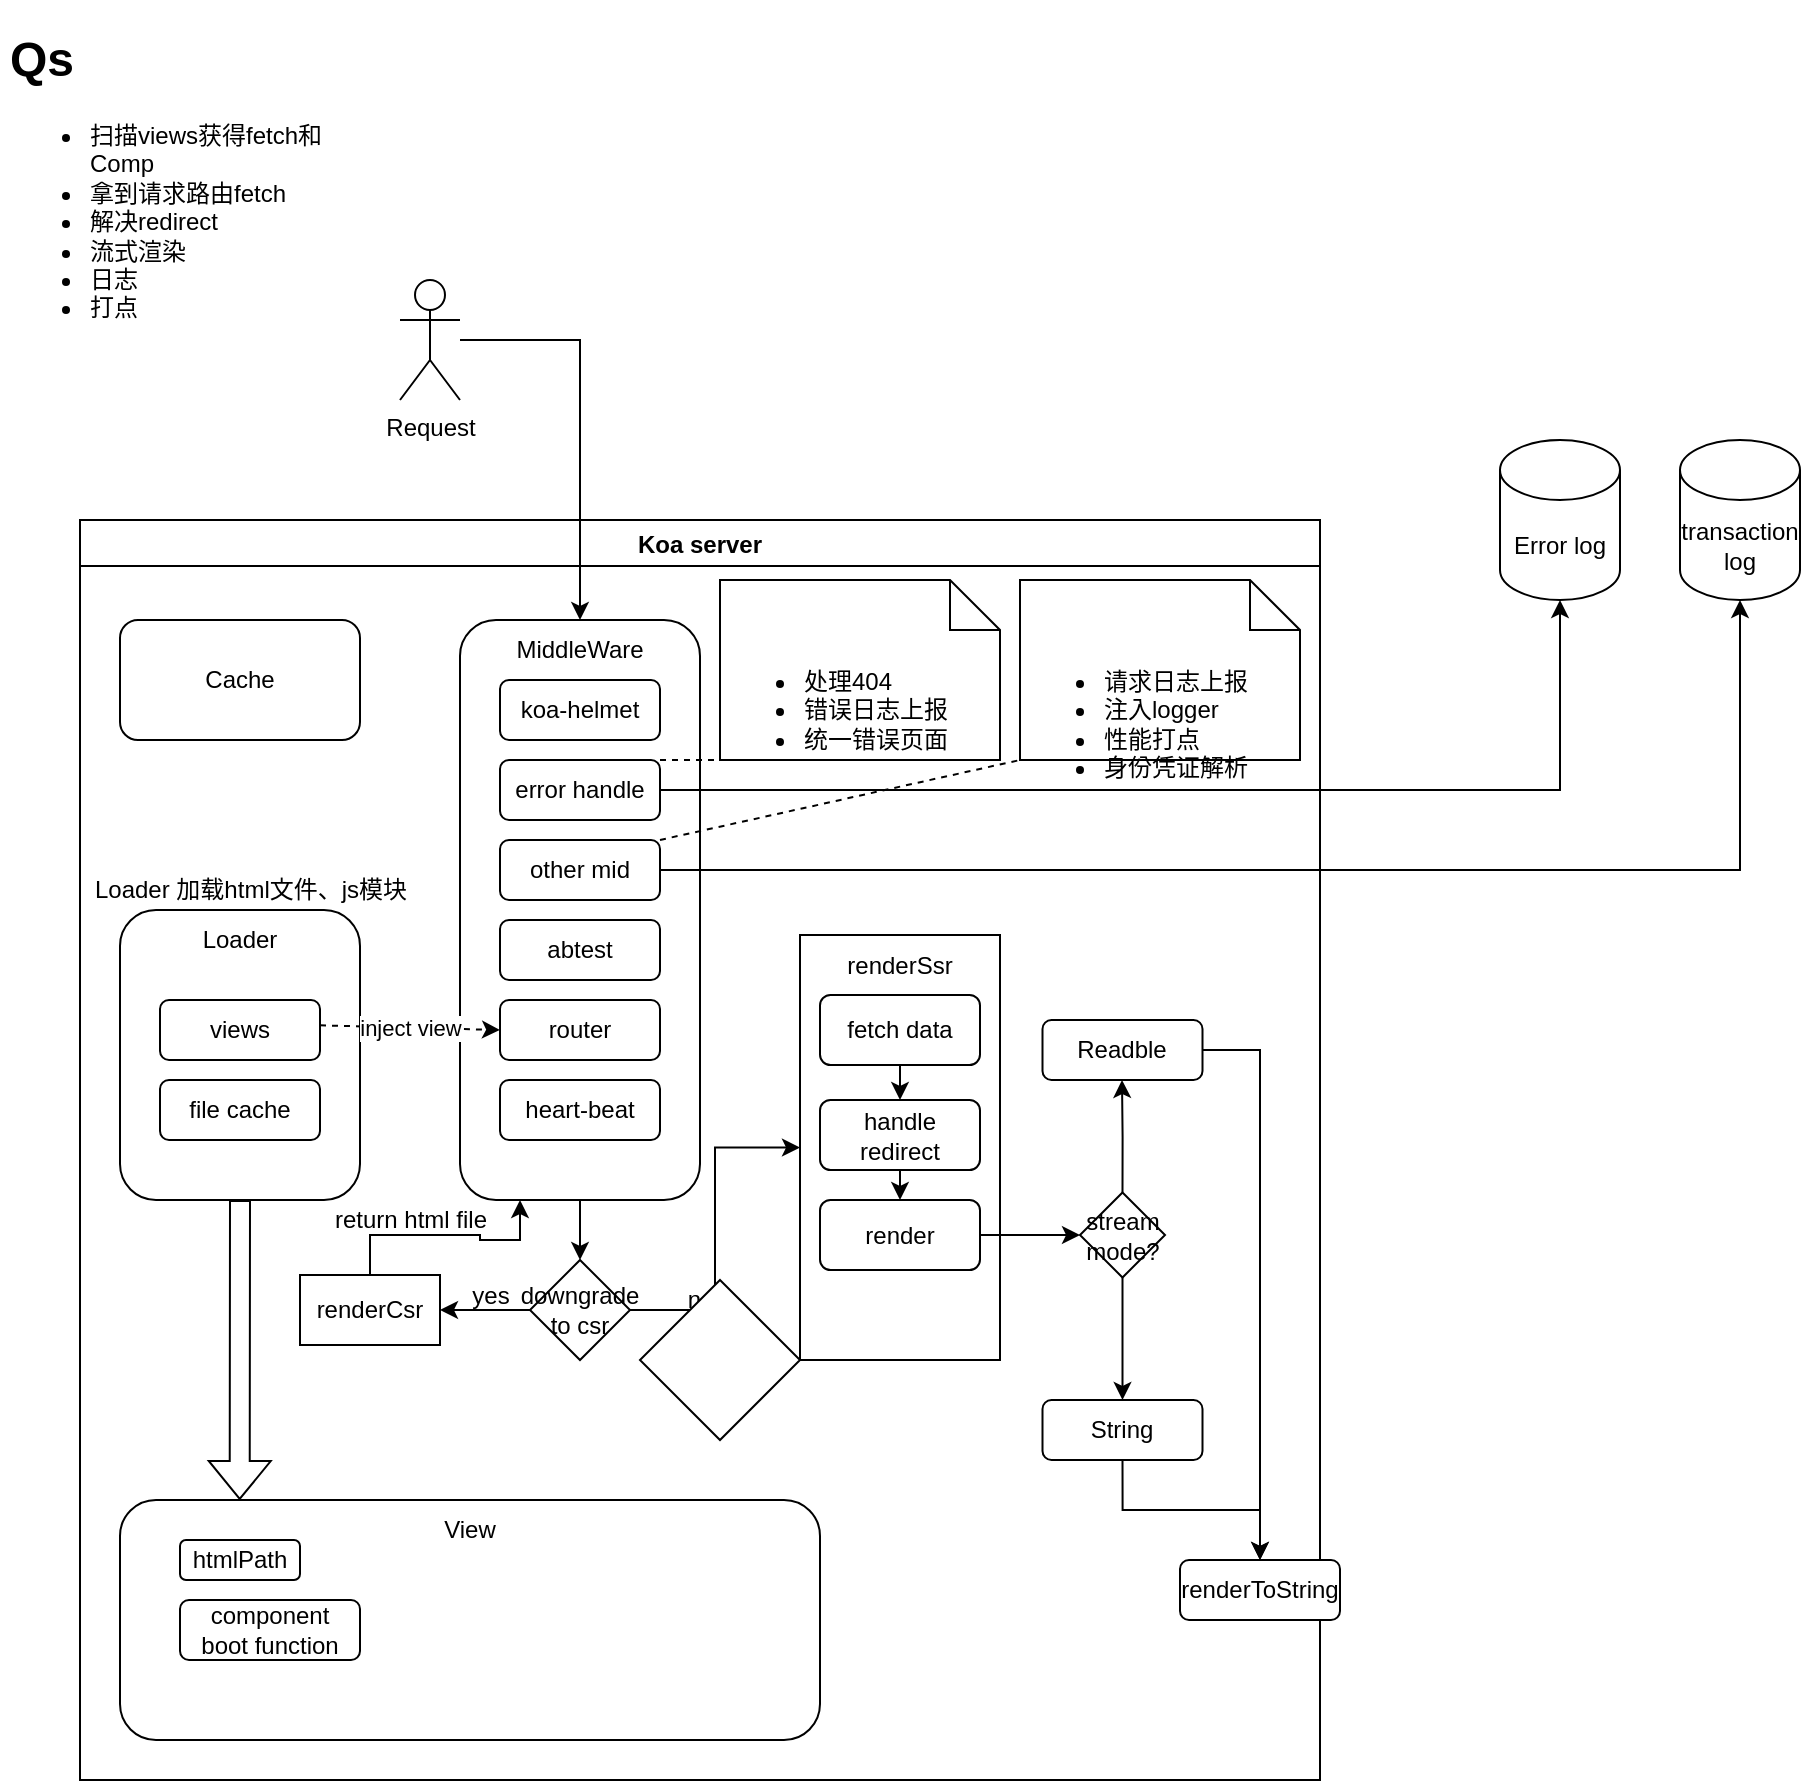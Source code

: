 <mxfile version="16.2.2" type="github">
  <diagram name="Page-1" id="52a04d89-c75d-2922-d76d-85b35f80e030">
    <mxGraphModel dx="813" dy="522" grid="1" gridSize="10" guides="1" tooltips="1" connect="1" arrows="1" fold="1" page="1" pageScale="1" pageWidth="1100" pageHeight="850" background="none" math="0" shadow="0">
      <root>
        <mxCell id="0" />
        <mxCell id="1" parent="0" />
        <mxCell id="tIwHrmOdtHiu5mDoxhR2-10" value="Koa server" style="swimlane;" parent="1" vertex="1">
          <mxGeometry x="50" y="260" width="620" height="630" as="geometry" />
        </mxCell>
        <mxCell id="tIwHrmOdtHiu5mDoxhR2-9" value="Cache" style="rounded=1;whiteSpace=wrap;html=1;" parent="tIwHrmOdtHiu5mDoxhR2-10" vertex="1">
          <mxGeometry x="20" y="50" width="120" height="60" as="geometry" />
        </mxCell>
        <mxCell id="7jh4-iXoxcuFFIxaprjl-4" value="" style="group" parent="tIwHrmOdtHiu5mDoxhR2-10" vertex="1" connectable="0">
          <mxGeometry x="190" y="50" width="290" height="370" as="geometry" />
        </mxCell>
        <mxCell id="7jh4-iXoxcuFFIxaprjl-2" value="" style="rounded=1;whiteSpace=wrap;html=1;" parent="7jh4-iXoxcuFFIxaprjl-4" vertex="1">
          <mxGeometry width="120" height="290" as="geometry" />
        </mxCell>
        <mxCell id="tIwHrmOdtHiu5mDoxhR2-12" value="koa-helmet" style="rounded=1;whiteSpace=wrap;html=1;" parent="7jh4-iXoxcuFFIxaprjl-4" vertex="1">
          <mxGeometry x="20" y="30" width="80" height="30" as="geometry" />
        </mxCell>
        <mxCell id="tIwHrmOdtHiu5mDoxhR2-13" value="error handle" style="rounded=1;whiteSpace=wrap;html=1;" parent="7jh4-iXoxcuFFIxaprjl-4" vertex="1">
          <mxGeometry x="20" y="70" width="80" height="30" as="geometry" />
        </mxCell>
        <mxCell id="7jh4-iXoxcuFFIxaprjl-5" value="MiddleWare" style="text;html=1;strokeColor=none;fillColor=none;align=center;verticalAlign=middle;whiteSpace=wrap;rounded=0;" parent="7jh4-iXoxcuFFIxaprjl-4" vertex="1">
          <mxGeometry x="30" width="60" height="30" as="geometry" />
        </mxCell>
        <mxCell id="7jh4-iXoxcuFFIxaprjl-27" value="other mid" style="rounded=1;whiteSpace=wrap;html=1;" parent="7jh4-iXoxcuFFIxaprjl-4" vertex="1">
          <mxGeometry x="20" y="110" width="80" height="30" as="geometry" />
        </mxCell>
        <mxCell id="7jh4-iXoxcuFFIxaprjl-33" value="abtest" style="rounded=1;whiteSpace=wrap;html=1;" parent="7jh4-iXoxcuFFIxaprjl-4" vertex="1">
          <mxGeometry x="20" y="150" width="80" height="30" as="geometry" />
        </mxCell>
        <mxCell id="7jh4-iXoxcuFFIxaprjl-34" value="router" style="rounded=1;whiteSpace=wrap;html=1;" parent="7jh4-iXoxcuFFIxaprjl-4" vertex="1">
          <mxGeometry x="20" y="190" width="80" height="30" as="geometry" />
        </mxCell>
        <mxCell id="7jh4-iXoxcuFFIxaprjl-35" value="heart-beat" style="rounded=1;whiteSpace=wrap;html=1;" parent="7jh4-iXoxcuFFIxaprjl-4" vertex="1">
          <mxGeometry x="20" y="230" width="80" height="30" as="geometry" />
        </mxCell>
        <mxCell id="7jh4-iXoxcuFFIxaprjl-21" value="&lt;ul&gt;&lt;li&gt;处理404&lt;/li&gt;&lt;li&gt;错误日志上报&lt;/li&gt;&lt;li&gt;统一错误页面&lt;/li&gt;&lt;/ul&gt;" style="shape=note2;boundedLbl=1;whiteSpace=wrap;html=1;size=25;verticalAlign=top;align=left;" parent="tIwHrmOdtHiu5mDoxhR2-10" vertex="1">
          <mxGeometry x="320" y="30" width="140" height="90" as="geometry" />
        </mxCell>
        <mxCell id="7jh4-iXoxcuFFIxaprjl-23" value="" style="endArrow=none;dashed=1;html=1;rounded=0;exitX=1;exitY=0;exitDx=0;exitDy=0;entryX=0.5;entryY=1;entryDx=0;entryDy=0;entryPerimeter=0;" parent="tIwHrmOdtHiu5mDoxhR2-10" source="tIwHrmOdtHiu5mDoxhR2-13" target="7jh4-iXoxcuFFIxaprjl-21" edge="1">
          <mxGeometry width="50" height="50" relative="1" as="geometry">
            <mxPoint x="360" y="-120" as="sourcePoint" />
            <mxPoint x="390" y="-140" as="targetPoint" />
          </mxGeometry>
        </mxCell>
        <mxCell id="7jh4-iXoxcuFFIxaprjl-28" value="&lt;ul&gt;&lt;li&gt;请求日志上报&lt;/li&gt;&lt;li&gt;注入logger&lt;/li&gt;&lt;li&gt;性能打点&lt;/li&gt;&lt;li&gt;身份凭证解析&lt;/li&gt;&lt;/ul&gt;" style="shape=note2;boundedLbl=1;whiteSpace=wrap;html=1;size=25;verticalAlign=top;align=left;" parent="tIwHrmOdtHiu5mDoxhR2-10" vertex="1">
          <mxGeometry x="470" y="30" width="140" height="90" as="geometry" />
        </mxCell>
        <mxCell id="7jh4-iXoxcuFFIxaprjl-30" value="" style="endArrow=none;dashed=1;html=1;rounded=0;exitX=1;exitY=0;exitDx=0;exitDy=0;entryX=0;entryY=1;entryDx=0;entryDy=0;entryPerimeter=0;" parent="tIwHrmOdtHiu5mDoxhR2-10" source="7jh4-iXoxcuFFIxaprjl-27" target="7jh4-iXoxcuFFIxaprjl-28" edge="1">
          <mxGeometry width="50" height="50" relative="1" as="geometry">
            <mxPoint x="340" y="164" as="sourcePoint" />
            <mxPoint x="440" y="164" as="targetPoint" />
          </mxGeometry>
        </mxCell>
        <mxCell id="1rME_TI9bVdFKtMDWncs-13" value="" style="group" vertex="1" connectable="0" parent="tIwHrmOdtHiu5mDoxhR2-10">
          <mxGeometry x="20" y="195" width="120" height="145" as="geometry" />
        </mxCell>
        <mxCell id="7jh4-iXoxcuFFIxaprjl-36" value="" style="rounded=1;whiteSpace=wrap;html=1;" parent="1rME_TI9bVdFKtMDWncs-13" vertex="1">
          <mxGeometry width="120" height="145" as="geometry" />
        </mxCell>
        <mxCell id="1rME_TI9bVdFKtMDWncs-1" value="Loader" style="text;html=1;strokeColor=none;fillColor=none;align=center;verticalAlign=middle;whiteSpace=wrap;rounded=0;" vertex="1" parent="1rME_TI9bVdFKtMDWncs-13">
          <mxGeometry x="30" width="60" height="30" as="geometry" />
        </mxCell>
        <mxCell id="1rME_TI9bVdFKtMDWncs-11" value="views" style="rounded=1;whiteSpace=wrap;html=1;" vertex="1" parent="1rME_TI9bVdFKtMDWncs-13">
          <mxGeometry x="20" y="45" width="80" height="30" as="geometry" />
        </mxCell>
        <mxCell id="1rME_TI9bVdFKtMDWncs-84" value="file cache" style="rounded=1;whiteSpace=wrap;html=1;" vertex="1" parent="1rME_TI9bVdFKtMDWncs-13">
          <mxGeometry x="20" y="85" width="80" height="30" as="geometry" />
        </mxCell>
        <mxCell id="1rME_TI9bVdFKtMDWncs-21" value="" style="endArrow=classic;html=1;rounded=0;dashed=1;exitX=1;exitY=0.422;exitDx=0;exitDy=0;exitPerimeter=0;entryX=0;entryY=0.5;entryDx=0;entryDy=0;" edge="1" parent="tIwHrmOdtHiu5mDoxhR2-10" source="1rME_TI9bVdFKtMDWncs-11" target="7jh4-iXoxcuFFIxaprjl-34">
          <mxGeometry relative="1" as="geometry">
            <mxPoint x="140" y="350" as="sourcePoint" />
            <mxPoint x="240" y="350" as="targetPoint" />
          </mxGeometry>
        </mxCell>
        <mxCell id="1rME_TI9bVdFKtMDWncs-22" value="inject view" style="edgeLabel;resizable=0;html=1;align=center;verticalAlign=middle;" connectable="0" vertex="1" parent="1rME_TI9bVdFKtMDWncs-21">
          <mxGeometry relative="1" as="geometry" />
        </mxCell>
        <mxCell id="1rME_TI9bVdFKtMDWncs-31" style="edgeStyle=orthogonalEdgeStyle;rounded=0;orthogonalLoop=1;jettySize=auto;html=1;exitX=1;exitY=0.5;exitDx=0;exitDy=0;entryX=0;entryY=0.5;entryDx=0;entryDy=0;" edge="1" parent="tIwHrmOdtHiu5mDoxhR2-10" source="1rME_TI9bVdFKtMDWncs-23" target="1rME_TI9bVdFKtMDWncs-26">
          <mxGeometry relative="1" as="geometry" />
        </mxCell>
        <mxCell id="1rME_TI9bVdFKtMDWncs-23" value="downgrade to csr" style="rhombus;whiteSpace=wrap;html=1;labelBackgroundColor=none;" vertex="1" parent="tIwHrmOdtHiu5mDoxhR2-10">
          <mxGeometry x="225" y="370" width="50" height="50" as="geometry" />
        </mxCell>
        <mxCell id="1rME_TI9bVdFKtMDWncs-24" style="edgeStyle=orthogonalEdgeStyle;rounded=0;orthogonalLoop=1;jettySize=auto;html=1;exitX=0.5;exitY=1;exitDx=0;exitDy=0;entryX=0.5;entryY=0;entryDx=0;entryDy=0;" edge="1" parent="tIwHrmOdtHiu5mDoxhR2-10" source="7jh4-iXoxcuFFIxaprjl-2" target="1rME_TI9bVdFKtMDWncs-23">
          <mxGeometry relative="1" as="geometry" />
        </mxCell>
        <mxCell id="1rME_TI9bVdFKtMDWncs-71" style="edgeStyle=orthogonalEdgeStyle;rounded=0;orthogonalLoop=1;jettySize=auto;html=1;exitX=0.5;exitY=0;exitDx=0;exitDy=0;entryX=0.25;entryY=1;entryDx=0;entryDy=0;" edge="1" parent="tIwHrmOdtHiu5mDoxhR2-10" source="1rME_TI9bVdFKtMDWncs-25" target="7jh4-iXoxcuFFIxaprjl-2">
          <mxGeometry relative="1" as="geometry" />
        </mxCell>
        <mxCell id="1rME_TI9bVdFKtMDWncs-25" value="renderCsr" style="rounded=0;whiteSpace=wrap;html=1;labelBackgroundColor=none;" vertex="1" parent="tIwHrmOdtHiu5mDoxhR2-10">
          <mxGeometry x="110" y="377.5" width="70" height="35" as="geometry" />
        </mxCell>
        <mxCell id="1rME_TI9bVdFKtMDWncs-34" value="" style="rounded=1;whiteSpace=wrap;html=1;labelBackgroundColor=none;" vertex="1" parent="tIwHrmOdtHiu5mDoxhR2-10">
          <mxGeometry x="20" y="490" width="350" height="120" as="geometry" />
        </mxCell>
        <mxCell id="1rME_TI9bVdFKtMDWncs-35" value="View" style="text;html=1;strokeColor=none;fillColor=none;align=center;verticalAlign=middle;whiteSpace=wrap;rounded=0;labelBackgroundColor=none;" vertex="1" parent="tIwHrmOdtHiu5mDoxhR2-10">
          <mxGeometry x="165" y="490" width="60" height="30" as="geometry" />
        </mxCell>
        <mxCell id="1rME_TI9bVdFKtMDWncs-36" value="htmlPath" style="rounded=1;whiteSpace=wrap;html=1;labelBackgroundColor=none;" vertex="1" parent="tIwHrmOdtHiu5mDoxhR2-10">
          <mxGeometry x="50" y="510" width="60" height="20" as="geometry" />
        </mxCell>
        <mxCell id="1rME_TI9bVdFKtMDWncs-37" value="" style="shape=flexArrow;endArrow=classic;html=1;rounded=0;entryX=0.171;entryY=0;entryDx=0;entryDy=0;entryPerimeter=0;" edge="1" parent="tIwHrmOdtHiu5mDoxhR2-10" target="1rME_TI9bVdFKtMDWncs-34">
          <mxGeometry width="50" height="50" relative="1" as="geometry">
            <mxPoint x="80" y="340" as="sourcePoint" />
            <mxPoint x="140" y="350" as="targetPoint" />
          </mxGeometry>
        </mxCell>
        <mxCell id="1rME_TI9bVdFKtMDWncs-27" style="edgeStyle=orthogonalEdgeStyle;rounded=0;orthogonalLoop=1;jettySize=auto;html=1;entryX=1;entryY=0.5;entryDx=0;entryDy=0;" edge="1" parent="tIwHrmOdtHiu5mDoxhR2-10" source="1rME_TI9bVdFKtMDWncs-23" target="1rME_TI9bVdFKtMDWncs-25">
          <mxGeometry relative="1" as="geometry" />
        </mxCell>
        <mxCell id="1rME_TI9bVdFKtMDWncs-30" value="" style="group" vertex="1" connectable="0" parent="tIwHrmOdtHiu5mDoxhR2-10">
          <mxGeometry x="190" y="377.5" width="30" height="20" as="geometry" />
        </mxCell>
        <mxCell id="1rME_TI9bVdFKtMDWncs-29" value="yes" style="text;html=1;align=center;verticalAlign=middle;resizable=0;points=[];autosize=1;strokeColor=none;fillColor=none;" vertex="1" parent="1rME_TI9bVdFKtMDWncs-30">
          <mxGeometry width="30" height="20" as="geometry" />
        </mxCell>
        <mxCell id="1rME_TI9bVdFKtMDWncs-72" value="return html file" style="text;html=1;align=center;verticalAlign=middle;resizable=0;points=[];autosize=1;strokeColor=none;fillColor=none;" vertex="1" parent="tIwHrmOdtHiu5mDoxhR2-10">
          <mxGeometry x="120" y="340" width="90" height="20" as="geometry" />
        </mxCell>
        <mxCell id="1rME_TI9bVdFKtMDWncs-75" value="" style="group" vertex="1" connectable="0" parent="tIwHrmOdtHiu5mDoxhR2-10">
          <mxGeometry x="360" y="207.5" width="210" height="262.5" as="geometry" />
        </mxCell>
        <mxCell id="1rME_TI9bVdFKtMDWncs-26" value="" style="rounded=0;whiteSpace=wrap;html=1;labelBackgroundColor=none;" vertex="1" parent="1rME_TI9bVdFKtMDWncs-75">
          <mxGeometry width="100" height="212.5" as="geometry" />
        </mxCell>
        <mxCell id="1rME_TI9bVdFKtMDWncs-74" value="renderSsr" style="text;html=1;strokeColor=none;fillColor=none;align=center;verticalAlign=middle;whiteSpace=wrap;rounded=0;labelBackgroundColor=none;" vertex="1" parent="1rME_TI9bVdFKtMDWncs-75">
          <mxGeometry x="7.143" width="85.714" height="30" as="geometry" />
        </mxCell>
        <mxCell id="1rME_TI9bVdFKtMDWncs-78" style="edgeStyle=orthogonalEdgeStyle;rounded=0;orthogonalLoop=1;jettySize=auto;html=1;exitX=0.5;exitY=1;exitDx=0;exitDy=0;entryX=0.5;entryY=0;entryDx=0;entryDy=0;" edge="1" parent="1rME_TI9bVdFKtMDWncs-75" source="1rME_TI9bVdFKtMDWncs-76" target="1rME_TI9bVdFKtMDWncs-77">
          <mxGeometry relative="1" as="geometry" />
        </mxCell>
        <mxCell id="1rME_TI9bVdFKtMDWncs-76" value="fetch data" style="rounded=1;whiteSpace=wrap;html=1;labelBackgroundColor=none;" vertex="1" parent="1rME_TI9bVdFKtMDWncs-75">
          <mxGeometry x="10" y="30" width="80" height="35" as="geometry" />
        </mxCell>
        <mxCell id="1rME_TI9bVdFKtMDWncs-82" style="edgeStyle=orthogonalEdgeStyle;rounded=0;orthogonalLoop=1;jettySize=auto;html=1;exitX=0.5;exitY=1;exitDx=0;exitDy=0;entryX=0.5;entryY=0;entryDx=0;entryDy=0;" edge="1" parent="1rME_TI9bVdFKtMDWncs-75" source="1rME_TI9bVdFKtMDWncs-77" target="1rME_TI9bVdFKtMDWncs-80">
          <mxGeometry relative="1" as="geometry" />
        </mxCell>
        <mxCell id="1rME_TI9bVdFKtMDWncs-77" value="handle redirect" style="rounded=1;whiteSpace=wrap;html=1;labelBackgroundColor=none;" vertex="1" parent="1rME_TI9bVdFKtMDWncs-75">
          <mxGeometry x="10" y="82.5" width="80" height="35" as="geometry" />
        </mxCell>
        <mxCell id="1rME_TI9bVdFKtMDWncs-88" style="edgeStyle=orthogonalEdgeStyle;rounded=0;orthogonalLoop=1;jettySize=auto;html=1;exitX=1;exitY=0.5;exitDx=0;exitDy=0;entryX=0;entryY=0.5;entryDx=0;entryDy=0;" edge="1" parent="1rME_TI9bVdFKtMDWncs-75" source="1rME_TI9bVdFKtMDWncs-80" target="1rME_TI9bVdFKtMDWncs-87">
          <mxGeometry relative="1" as="geometry" />
        </mxCell>
        <mxCell id="1rME_TI9bVdFKtMDWncs-80" value="render" style="rounded=1;whiteSpace=wrap;html=1;labelBackgroundColor=none;" vertex="1" parent="1rME_TI9bVdFKtMDWncs-75">
          <mxGeometry x="10.0" y="132.5" width="80" height="35" as="geometry" />
        </mxCell>
        <mxCell id="1rME_TI9bVdFKtMDWncs-92" style="edgeStyle=orthogonalEdgeStyle;rounded=0;orthogonalLoop=1;jettySize=auto;html=1;exitX=0.5;exitY=1;exitDx=0;exitDy=0;" edge="1" parent="1rME_TI9bVdFKtMDWncs-75" source="1rME_TI9bVdFKtMDWncs-87" target="1rME_TI9bVdFKtMDWncs-91">
          <mxGeometry relative="1" as="geometry" />
        </mxCell>
        <mxCell id="1rME_TI9bVdFKtMDWncs-87" value="stream mode?" style="rhombus;whiteSpace=wrap;html=1;labelBackgroundColor=none;" vertex="1" parent="1rME_TI9bVdFKtMDWncs-75">
          <mxGeometry x="140" y="128.75" width="42.5" height="42.5" as="geometry" />
        </mxCell>
        <mxCell id="1rME_TI9bVdFKtMDWncs-90" value="Readble" style="rounded=1;whiteSpace=wrap;html=1;" vertex="1" parent="1rME_TI9bVdFKtMDWncs-75">
          <mxGeometry x="121.25" y="42.5" width="80" height="30" as="geometry" />
        </mxCell>
        <mxCell id="1rME_TI9bVdFKtMDWncs-91" value="String" style="rounded=1;whiteSpace=wrap;html=1;" vertex="1" parent="1rME_TI9bVdFKtMDWncs-75">
          <mxGeometry x="121.25" y="232.5" width="80" height="30" as="geometry" />
        </mxCell>
        <mxCell id="1rME_TI9bVdFKtMDWncs-79" value="component&lt;br&gt;boot function" style="rounded=1;whiteSpace=wrap;html=1;labelBackgroundColor=none;" vertex="1" parent="tIwHrmOdtHiu5mDoxhR2-10">
          <mxGeometry x="50" y="540" width="90" height="30" as="geometry" />
        </mxCell>
        <mxCell id="1rME_TI9bVdFKtMDWncs-85" value="Loader 加载html文件、js模块" style="text;html=1;align=center;verticalAlign=middle;resizable=0;points=[];autosize=1;strokeColor=none;fillColor=none;" vertex="1" parent="tIwHrmOdtHiu5mDoxhR2-10">
          <mxGeometry y="175" width="170" height="20" as="geometry" />
        </mxCell>
        <mxCell id="1rME_TI9bVdFKtMDWncs-93" value="renderToString" style="rounded=1;whiteSpace=wrap;html=1;" vertex="1" parent="tIwHrmOdtHiu5mDoxhR2-10">
          <mxGeometry x="550" y="520" width="80" height="30" as="geometry" />
        </mxCell>
        <mxCell id="1rME_TI9bVdFKtMDWncs-94" style="edgeStyle=orthogonalEdgeStyle;rounded=0;orthogonalLoop=1;jettySize=auto;html=1;exitX=0.5;exitY=1;exitDx=0;exitDy=0;entryX=0.5;entryY=0;entryDx=0;entryDy=0;" edge="1" parent="tIwHrmOdtHiu5mDoxhR2-10" source="1rME_TI9bVdFKtMDWncs-91" target="1rME_TI9bVdFKtMDWncs-93">
          <mxGeometry relative="1" as="geometry" />
        </mxCell>
        <mxCell id="1rME_TI9bVdFKtMDWncs-95" style="edgeStyle=orthogonalEdgeStyle;rounded=0;orthogonalLoop=1;jettySize=auto;html=1;exitX=1;exitY=0.5;exitDx=0;exitDy=0;entryX=0.5;entryY=0;entryDx=0;entryDy=0;" edge="1" parent="tIwHrmOdtHiu5mDoxhR2-10" source="1rME_TI9bVdFKtMDWncs-90" target="1rME_TI9bVdFKtMDWncs-93">
          <mxGeometry relative="1" as="geometry">
            <mxPoint x="561" y="520" as="targetPoint" />
          </mxGeometry>
        </mxCell>
        <mxCell id="tIwHrmOdtHiu5mDoxhR2-4" value="&lt;h1&gt;Qs&lt;/h1&gt;&lt;p&gt;&lt;/p&gt;&lt;ul&gt;&lt;li&gt;扫描views获得fetch和Comp&lt;/li&gt;&lt;li&gt;拿到请求路由fetch&lt;/li&gt;&lt;li&gt;解决redirect&lt;/li&gt;&lt;li&gt;流式渲染&lt;/li&gt;&lt;li&gt;日志&lt;/li&gt;&lt;li&gt;打点&lt;/li&gt;&lt;/ul&gt;&lt;p&gt;&lt;/p&gt;" style="text;html=1;strokeColor=none;fillColor=none;spacing=5;spacingTop=-20;whiteSpace=wrap;overflow=hidden;rounded=0;" parent="1" vertex="1">
          <mxGeometry x="10" y="10" width="190" height="150" as="geometry" />
        </mxCell>
        <mxCell id="7jh4-iXoxcuFFIxaprjl-11" value="Error log" style="shape=cylinder3;whiteSpace=wrap;html=1;boundedLbl=1;backgroundOutline=1;size=15;" parent="1" vertex="1">
          <mxGeometry x="760" y="220" width="60" height="80" as="geometry" />
        </mxCell>
        <mxCell id="7jh4-iXoxcuFFIxaprjl-12" style="edgeStyle=orthogonalEdgeStyle;rounded=0;orthogonalLoop=1;jettySize=auto;html=1;exitX=1;exitY=0.5;exitDx=0;exitDy=0;entryX=0.5;entryY=1;entryDx=0;entryDy=0;entryPerimeter=0;" parent="1" source="tIwHrmOdtHiu5mDoxhR2-13" target="7jh4-iXoxcuFFIxaprjl-11" edge="1">
          <mxGeometry relative="1" as="geometry" />
        </mxCell>
        <mxCell id="7jh4-iXoxcuFFIxaprjl-14" value="" style="edgeStyle=orthogonalEdgeStyle;rounded=0;orthogonalLoop=1;jettySize=auto;html=1;entryX=0.5;entryY=0;entryDx=0;entryDy=0;" parent="1" source="7jh4-iXoxcuFFIxaprjl-13" target="7jh4-iXoxcuFFIxaprjl-5" edge="1">
          <mxGeometry relative="1" as="geometry">
            <mxPoint x="225" y="340" as="targetPoint" />
          </mxGeometry>
        </mxCell>
        <mxCell id="7jh4-iXoxcuFFIxaprjl-13" value="Request&lt;br&gt;" style="shape=umlActor;verticalLabelPosition=bottom;verticalAlign=top;html=1;outlineConnect=0;" parent="1" vertex="1">
          <mxGeometry x="210" y="140" width="30" height="60" as="geometry" />
        </mxCell>
        <mxCell id="7jh4-iXoxcuFFIxaprjl-31" value="transaction log" style="shape=cylinder3;whiteSpace=wrap;html=1;boundedLbl=1;backgroundOutline=1;size=15;" parent="1" vertex="1">
          <mxGeometry x="850" y="220" width="60" height="80" as="geometry" />
        </mxCell>
        <mxCell id="7jh4-iXoxcuFFIxaprjl-32" style="edgeStyle=orthogonalEdgeStyle;rounded=0;orthogonalLoop=1;jettySize=auto;html=1;exitX=1;exitY=0.5;exitDx=0;exitDy=0;entryX=0.5;entryY=1;entryDx=0;entryDy=0;entryPerimeter=0;" parent="1" source="7jh4-iXoxcuFFIxaprjl-27" target="7jh4-iXoxcuFFIxaprjl-31" edge="1">
          <mxGeometry relative="1" as="geometry" />
        </mxCell>
        <mxCell id="1rME_TI9bVdFKtMDWncs-32" value="no" style="text;html=1;align=center;verticalAlign=middle;resizable=0;points=[];autosize=1;strokeColor=none;fillColor=none;" vertex="1" parent="1">
          <mxGeometry x="345" y="640" width="30" height="20" as="geometry" />
        </mxCell>
        <mxCell id="1rME_TI9bVdFKtMDWncs-86" value="" style="rhombus;whiteSpace=wrap;html=1;labelBackgroundColor=none;" vertex="1" parent="1">
          <mxGeometry x="330" y="640" width="80" height="80" as="geometry" />
        </mxCell>
        <mxCell id="1rME_TI9bVdFKtMDWncs-89" style="edgeStyle=orthogonalEdgeStyle;rounded=0;orthogonalLoop=1;jettySize=auto;html=1;exitX=0.5;exitY=0;exitDx=0;exitDy=0;" edge="1" parent="1" source="1rME_TI9bVdFKtMDWncs-87">
          <mxGeometry relative="1" as="geometry">
            <mxPoint x="571" y="540" as="targetPoint" />
          </mxGeometry>
        </mxCell>
      </root>
    </mxGraphModel>
  </diagram>
</mxfile>
